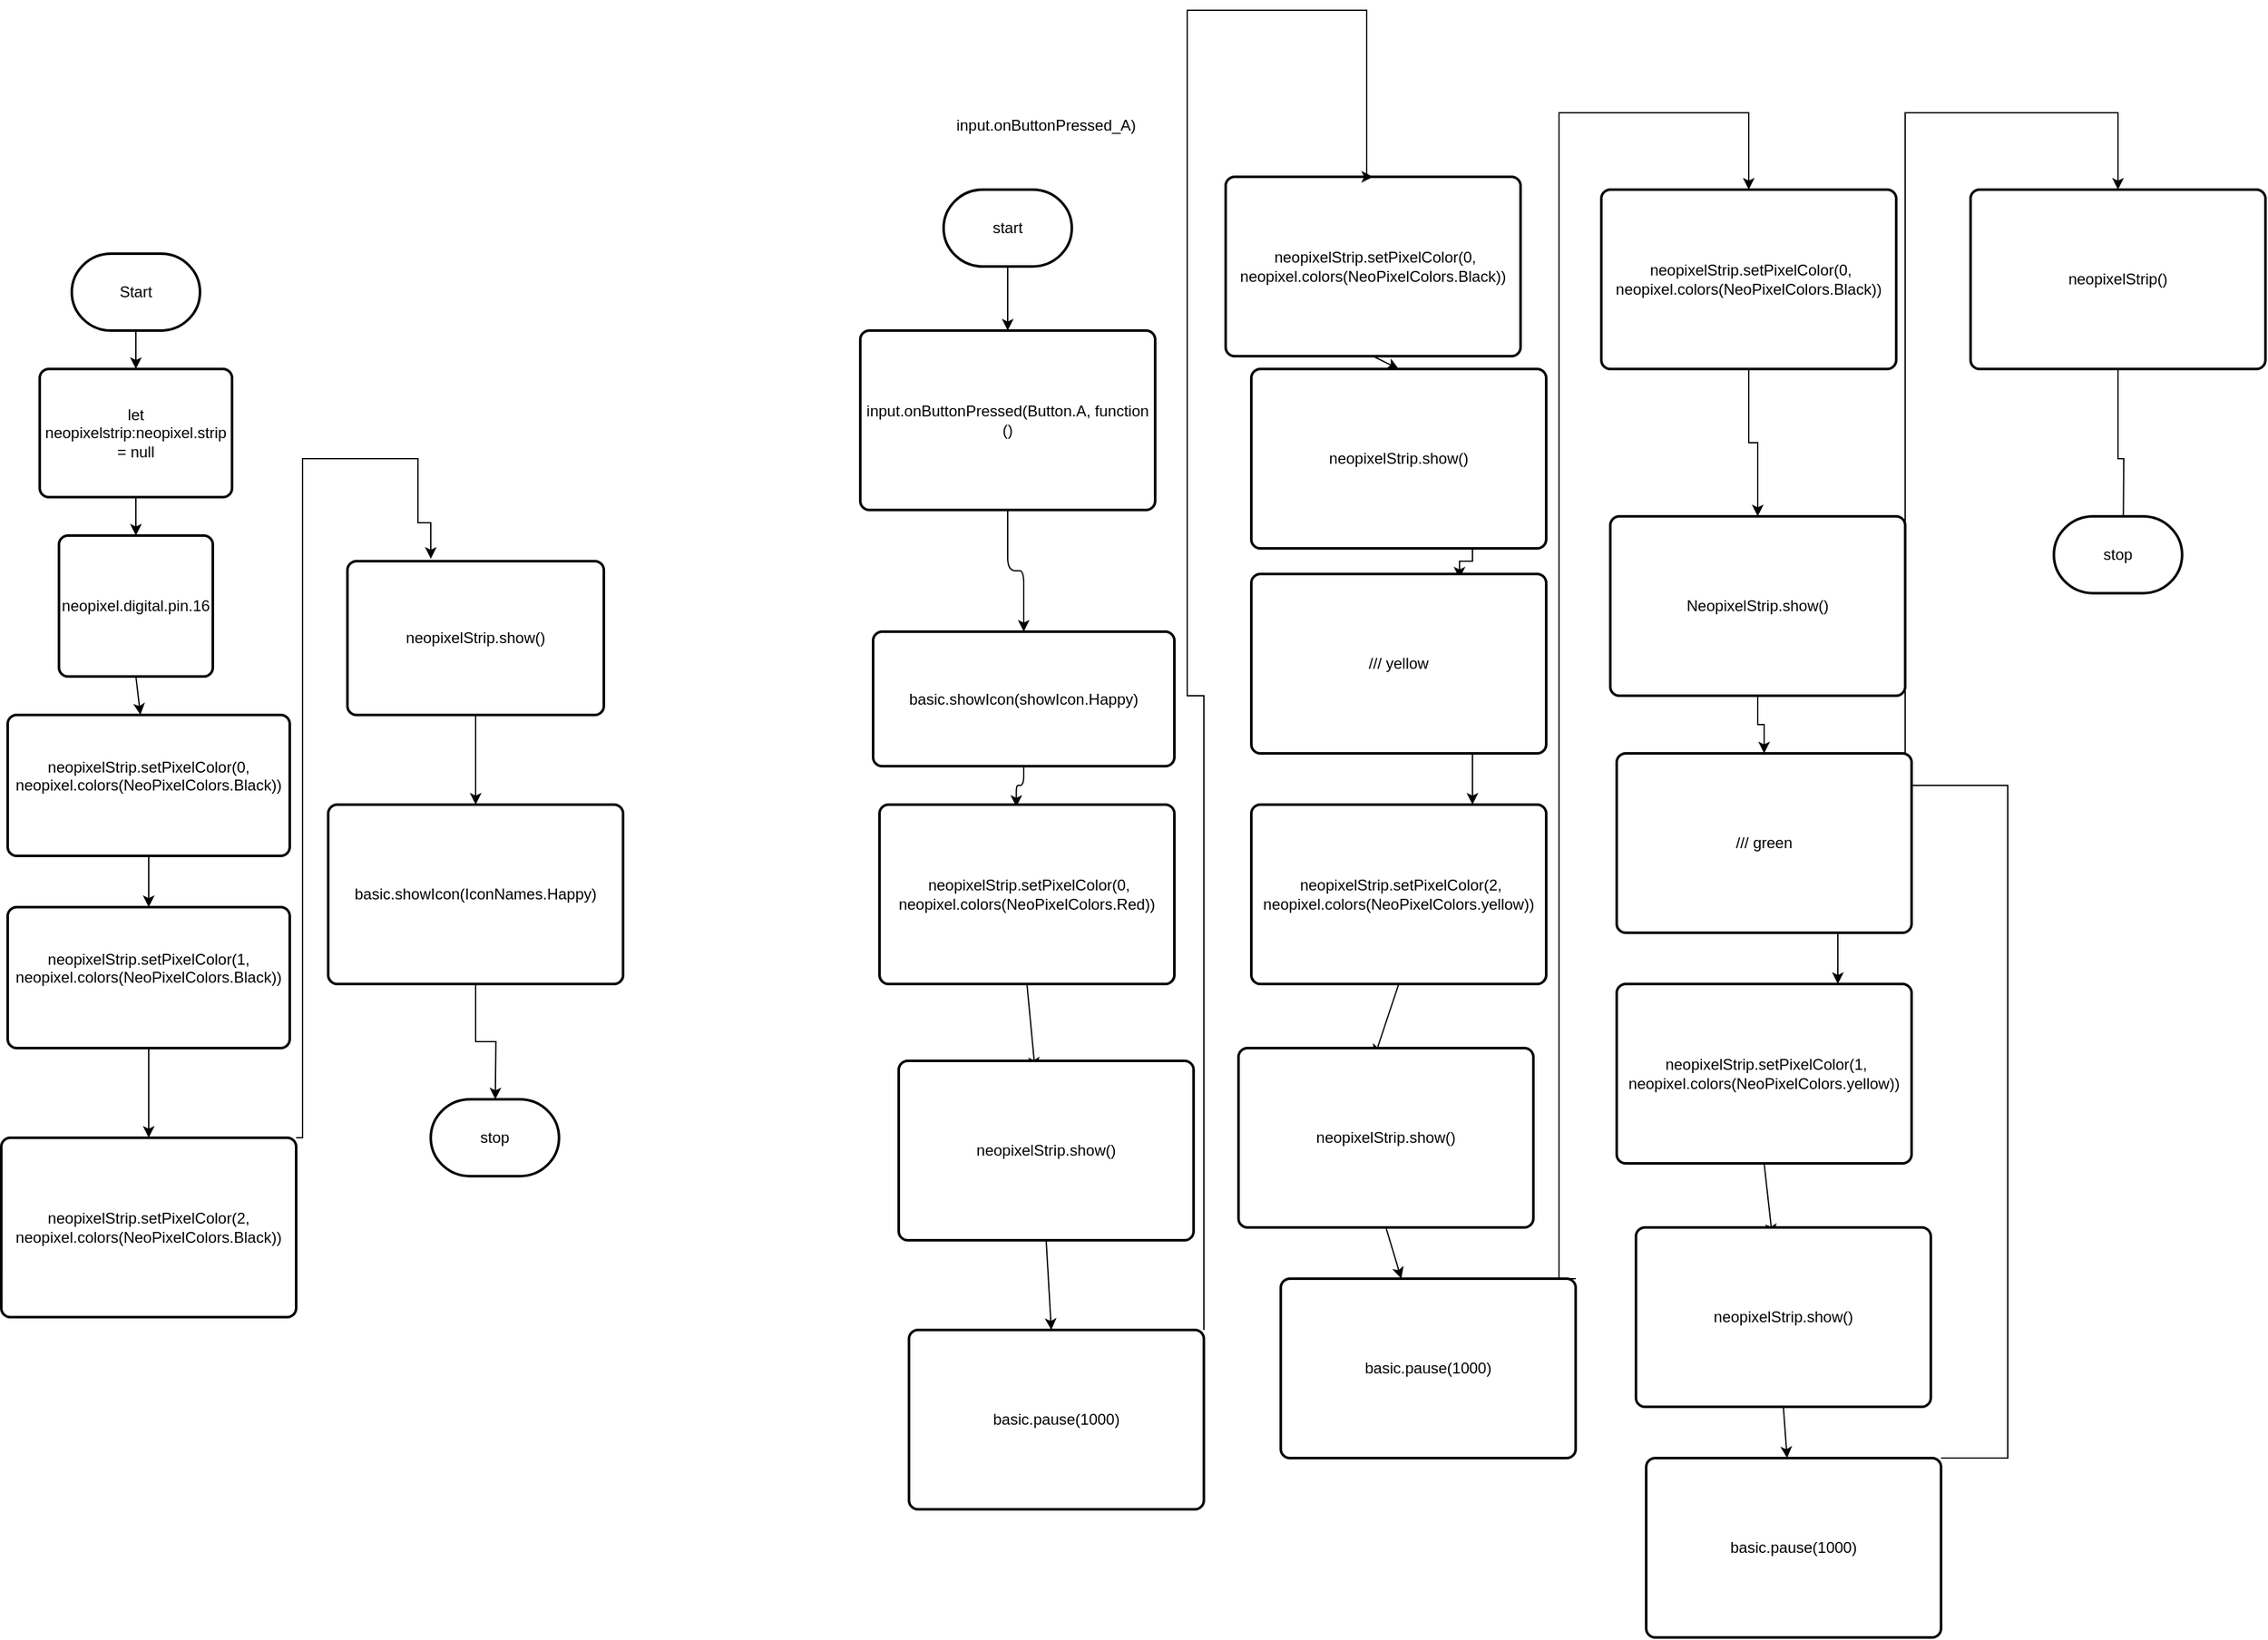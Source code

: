<mxfile>
    <diagram id="HIP3nbAZw_EuaXWnEj3U" name="Page-1">
        <mxGraphModel dx="1773" dy="2837" grid="1" gridSize="10" guides="1" tooltips="1" connect="1" arrows="1" fold="1" page="1" pageScale="1" pageWidth="850" pageHeight="1100" math="0" shadow="0">
            <root>
                <mxCell id="0"/>
                <mxCell id="1" parent="0"/>
                <mxCell id="11" style="edgeStyle=none;html=1;exitX=0.5;exitY=1;exitDx=0;exitDy=0;exitPerimeter=0;entryX=0.5;entryY=0;entryDx=0;entryDy=0;" parent="1" source="2" target="9" edge="1">
                    <mxGeometry relative="1" as="geometry"/>
                </mxCell>
                <mxCell id="2" value="Start" style="strokeWidth=2;html=1;shape=mxgraph.flowchart.terminator;whiteSpace=wrap;" parent="1" vertex="1">
                    <mxGeometry x="-780" y="-910" width="100" height="60" as="geometry"/>
                </mxCell>
                <mxCell id="8" style="edgeStyle=none;html=1;exitX=0.5;exitY=1;exitDx=0;exitDy=0;" parent="1" source="5" target="7" edge="1">
                    <mxGeometry relative="1" as="geometry"/>
                </mxCell>
                <mxCell id="5" value="neopixel.digital.pin.16&lt;br&gt;" style="rounded=1;whiteSpace=wrap;html=1;absoluteArcSize=1;arcSize=14;strokeWidth=2;" parent="1" vertex="1">
                    <mxGeometry x="-790" y="-690" width="120" height="110" as="geometry"/>
                </mxCell>
                <mxCell id="13" style="edgeStyle=none;html=1;exitX=0.5;exitY=1;exitDx=0;exitDy=0;" parent="1" source="7" target="12" edge="1">
                    <mxGeometry relative="1" as="geometry"/>
                </mxCell>
                <mxCell id="7" value="&lt;div&gt;neopixelStrip.setPixelColor(0, neopixel.colors(NeoPixelColors.Black))&lt;/div&gt;&lt;div&gt;&lt;br&gt;&lt;/div&gt;" style="rounded=1;whiteSpace=wrap;html=1;absoluteArcSize=1;arcSize=14;strokeWidth=2;" parent="1" vertex="1">
                    <mxGeometry x="-830" y="-550" width="220" height="110" as="geometry"/>
                </mxCell>
                <mxCell id="10" style="edgeStyle=none;html=1;exitX=0.5;exitY=1;exitDx=0;exitDy=0;entryX=0.5;entryY=0;entryDx=0;entryDy=0;" parent="1" source="9" target="5" edge="1">
                    <mxGeometry relative="1" as="geometry"/>
                </mxCell>
                <mxCell id="9" value="let neopixelstrip:neopixel.strip = null" style="rounded=1;whiteSpace=wrap;html=1;absoluteArcSize=1;arcSize=14;strokeWidth=2;" parent="1" vertex="1">
                    <mxGeometry x="-805" y="-820" width="150" height="100" as="geometry"/>
                </mxCell>
                <mxCell id="15" style="edgeStyle=none;html=1;exitX=0.5;exitY=1;exitDx=0;exitDy=0;entryX=0.5;entryY=0;entryDx=0;entryDy=0;" parent="1" source="12" target="14" edge="1">
                    <mxGeometry relative="1" as="geometry"/>
                </mxCell>
                <mxCell id="12" value="&lt;div&gt;neopixelStrip.setPixelColor(1, neopixel.colors(NeoPixelColors.Black))&lt;/div&gt;&lt;div&gt;&lt;br&gt;&lt;/div&gt;" style="rounded=1;whiteSpace=wrap;html=1;absoluteArcSize=1;arcSize=14;strokeWidth=2;" parent="1" vertex="1">
                    <mxGeometry x="-830" y="-400" width="220" height="110" as="geometry"/>
                </mxCell>
                <mxCell id="19" style="edgeStyle=orthogonalEdgeStyle;html=1;exitX=1;exitY=0;exitDx=0;exitDy=0;rounded=0;entryX=0.325;entryY=-0.016;entryDx=0;entryDy=0;entryPerimeter=0;" parent="1" source="14" target="33" edge="1">
                    <mxGeometry relative="1" as="geometry">
                        <Array as="points">
                            <mxPoint x="-600" y="-220"/>
                            <mxPoint x="-600" y="-750"/>
                            <mxPoint x="-510" y="-750"/>
                            <mxPoint x="-510" y="-700"/>
                            <mxPoint x="-500" y="-700"/>
                        </Array>
                        <mxPoint x="-570" y="-700" as="targetPoint"/>
                    </mxGeometry>
                </mxCell>
                <mxCell id="14" value="neopixelStrip.setPixelColor(2, neopixel.colors(NeoPixelColors.Black))" style="rounded=1;whiteSpace=wrap;html=1;absoluteArcSize=1;arcSize=14;strokeWidth=2;" parent="1" vertex="1">
                    <mxGeometry x="-835" y="-220" width="230" height="140" as="geometry"/>
                </mxCell>
                <mxCell id="74" style="edgeStyle=orthogonalEdgeStyle;rounded=0;html=1;exitX=0.5;exitY=1;exitDx=0;exitDy=0;" parent="1" source="17" edge="1">
                    <mxGeometry relative="1" as="geometry">
                        <mxPoint x="-449.667" y="-250" as="targetPoint"/>
                    </mxGeometry>
                </mxCell>
                <mxCell id="17" value="basic.showIcon(IconNames.Happy)" style="rounded=1;whiteSpace=wrap;html=1;absoluteArcSize=1;arcSize=14;strokeWidth=2;" parent="1" vertex="1">
                    <mxGeometry x="-580" y="-480" width="230" height="140" as="geometry"/>
                </mxCell>
                <mxCell id="24" style="edgeStyle=orthogonalEdgeStyle;html=1;exitX=0.5;exitY=1;exitDx=0;exitDy=0;entryX=0.5;entryY=0;entryDx=0;entryDy=0;" parent="1" source="20" target="25" edge="1">
                    <mxGeometry relative="1" as="geometry">
                        <mxPoint x="-45" y="-630" as="targetPoint"/>
                    </mxGeometry>
                </mxCell>
                <mxCell id="20" value="input.onButtonPressed(Button.A, function ()" style="rounded=1;whiteSpace=wrap;html=1;absoluteArcSize=1;arcSize=14;strokeWidth=2;" parent="1" vertex="1">
                    <mxGeometry x="-165" y="-850" width="230" height="140" as="geometry"/>
                </mxCell>
                <mxCell id="29" style="edgeStyle=orthogonalEdgeStyle;html=1;exitX=0.5;exitY=1;exitDx=0;exitDy=0;entryX=0.464;entryY=0.012;entryDx=0;entryDy=0;entryPerimeter=0;" parent="1" source="25" target="28" edge="1">
                    <mxGeometry relative="1" as="geometry"/>
                </mxCell>
                <mxCell id="25" value="basic.showIcon(showIcon.Happy)" style="rounded=1;whiteSpace=wrap;html=1;absoluteArcSize=1;arcSize=14;strokeWidth=2;" parent="1" vertex="1">
                    <mxGeometry x="-155" y="-615" width="235" height="105" as="geometry"/>
                </mxCell>
                <mxCell id="27" style="edgeStyle=orthogonalEdgeStyle;html=1;exitX=0.5;exitY=1;exitDx=0;exitDy=0;exitPerimeter=0;entryX=0.5;entryY=0;entryDx=0;entryDy=0;" parent="1" source="26" target="20" edge="1">
                    <mxGeometry relative="1" as="geometry"/>
                </mxCell>
                <mxCell id="26" value="start" style="strokeWidth=2;html=1;shape=mxgraph.flowchart.terminator;whiteSpace=wrap;" parent="1" vertex="1">
                    <mxGeometry x="-100" y="-960" width="100" height="60" as="geometry"/>
                </mxCell>
                <mxCell id="37" style="edgeStyle=none;html=1;exitX=0.5;exitY=1;exitDx=0;exitDy=0;entryX=0.462;entryY=0.045;entryDx=0;entryDy=0;entryPerimeter=0;" parent="1" source="28" target="36" edge="1">
                    <mxGeometry relative="1" as="geometry"/>
                </mxCell>
                <mxCell id="28" value="&amp;nbsp;neopixelStrip.setPixelColor(0, neopixel.colors(NeoPixelColors.Red))" style="rounded=1;whiteSpace=wrap;html=1;absoluteArcSize=1;arcSize=14;strokeWidth=2;" parent="1" vertex="1">
                    <mxGeometry x="-150" y="-480" width="230" height="140" as="geometry"/>
                </mxCell>
                <mxCell id="42" style="edgeStyle=none;html=1;exitX=0.5;exitY=1;exitDx=0;exitDy=0;entryX=0.5;entryY=0;entryDx=0;entryDy=0;" parent="1" source="30" target="41" edge="1">
                    <mxGeometry relative="1" as="geometry"/>
                </mxCell>
                <mxCell id="30" value="&amp;nbsp;neopixelStrip.setPixelColor(0, neopixel.colors(NeoPixelColors.Black))" style="rounded=1;whiteSpace=wrap;html=1;absoluteArcSize=1;arcSize=14;strokeWidth=2;" parent="1" vertex="1">
                    <mxGeometry x="120" y="-970" width="230" height="140" as="geometry"/>
                </mxCell>
                <mxCell id="32" value="input.onButtonPressed_A)" style="text;strokeColor=none;align=center;fillColor=none;html=1;verticalAlign=middle;whiteSpace=wrap;rounded=0;" parent="1" vertex="1">
                    <mxGeometry x="-80" y="-1020" width="120" height="20" as="geometry"/>
                </mxCell>
                <mxCell id="76" style="edgeStyle=none;html=1;exitX=0.5;exitY=1;exitDx=0;exitDy=0;" edge="1" parent="1" source="33" target="17">
                    <mxGeometry relative="1" as="geometry"/>
                </mxCell>
                <mxCell id="33" value="neopixelStrip.show()" style="rounded=1;whiteSpace=wrap;html=1;absoluteArcSize=1;arcSize=14;strokeWidth=2;" parent="1" vertex="1">
                    <mxGeometry x="-565" y="-670" width="200" height="120" as="geometry"/>
                </mxCell>
                <mxCell id="40" style="edgeStyle=none;html=1;exitX=0.5;exitY=1;exitDx=0;exitDy=0;" parent="1" source="36" target="38" edge="1">
                    <mxGeometry relative="1" as="geometry"/>
                </mxCell>
                <mxCell id="36" value="neopixelStrip.show()" style="rounded=1;whiteSpace=wrap;html=1;absoluteArcSize=1;arcSize=14;strokeWidth=2;" parent="1" vertex="1">
                    <mxGeometry x="-135" y="-280" width="230" height="140" as="geometry"/>
                </mxCell>
                <mxCell id="44" style="edgeStyle=orthogonalEdgeStyle;html=1;exitX=1;exitY=0;exitDx=0;exitDy=0;rounded=0;entryX=0.5;entryY=0;entryDx=0;entryDy=0;" parent="1" source="38" target="30" edge="1">
                    <mxGeometry relative="1" as="geometry">
                        <mxPoint x="230" y="-1070" as="targetPoint"/>
                        <Array as="points">
                            <mxPoint x="103" y="-565"/>
                            <mxPoint x="90" y="-565"/>
                            <mxPoint x="90" y="-1100"/>
                            <mxPoint x="230" y="-1100"/>
                            <mxPoint x="230" y="-970"/>
                        </Array>
                    </mxGeometry>
                </mxCell>
                <mxCell id="38" value="basic.pause(1000)" style="rounded=1;whiteSpace=wrap;html=1;absoluteArcSize=1;arcSize=14;strokeWidth=2;" parent="1" vertex="1">
                    <mxGeometry x="-127" y="-70" width="230" height="140" as="geometry"/>
                </mxCell>
                <mxCell id="52" style="edgeStyle=orthogonalEdgeStyle;rounded=0;html=1;exitX=0.75;exitY=1;exitDx=0;exitDy=0;entryX=0.706;entryY=0.025;entryDx=0;entryDy=0;entryPerimeter=0;" parent="1" source="41" target="51" edge="1">
                    <mxGeometry relative="1" as="geometry"/>
                </mxCell>
                <mxCell id="41" value="neopixelStrip.show()" style="rounded=1;whiteSpace=wrap;html=1;absoluteArcSize=1;arcSize=14;strokeWidth=2;" parent="1" vertex="1">
                    <mxGeometry x="140" y="-820" width="230" height="140" as="geometry"/>
                </mxCell>
                <mxCell id="45" style="edgeStyle=none;html=1;exitX=0.5;exitY=1;exitDx=0;exitDy=0;entryX=0.462;entryY=0.045;entryDx=0;entryDy=0;entryPerimeter=0;" parent="1" source="46" target="48" edge="1">
                    <mxGeometry relative="1" as="geometry"/>
                </mxCell>
                <mxCell id="46" value="&amp;nbsp;neopixelStrip.setPixelColor(2, neopixel.colors(NeoPixelColors.yellow))" style="rounded=1;whiteSpace=wrap;html=1;absoluteArcSize=1;arcSize=14;strokeWidth=2;" parent="1" vertex="1">
                    <mxGeometry x="140" y="-480" width="230" height="140" as="geometry"/>
                </mxCell>
                <mxCell id="47" style="edgeStyle=none;html=1;exitX=0.5;exitY=1;exitDx=0;exitDy=0;" parent="1" source="48" target="49" edge="1">
                    <mxGeometry relative="1" as="geometry"/>
                </mxCell>
                <mxCell id="48" value="neopixelStrip.show()" style="rounded=1;whiteSpace=wrap;html=1;absoluteArcSize=1;arcSize=14;strokeWidth=2;" parent="1" vertex="1">
                    <mxGeometry x="130" y="-290" width="230" height="140" as="geometry"/>
                </mxCell>
                <mxCell id="56" style="edgeStyle=orthogonalEdgeStyle;rounded=0;html=1;entryX=0.5;entryY=0;entryDx=0;entryDy=0;" parent="1" target="54" edge="1">
                    <mxGeometry relative="1" as="geometry">
                        <mxPoint x="393" y="-110" as="sourcePoint"/>
                        <mxPoint x="403" y="-1020" as="targetPoint"/>
                        <Array as="points">
                            <mxPoint x="380" y="-110"/>
                            <mxPoint x="380" y="-1020"/>
                            <mxPoint x="528" y="-1020"/>
                        </Array>
                    </mxGeometry>
                </mxCell>
                <mxCell id="49" value="basic.pause(1000)" style="rounded=1;whiteSpace=wrap;html=1;absoluteArcSize=1;arcSize=14;strokeWidth=2;" parent="1" vertex="1">
                    <mxGeometry x="163" y="-110" width="230" height="140" as="geometry"/>
                </mxCell>
                <mxCell id="53" style="edgeStyle=orthogonalEdgeStyle;rounded=0;html=1;exitX=0.75;exitY=1;exitDx=0;exitDy=0;entryX=0.75;entryY=0;entryDx=0;entryDy=0;" parent="1" source="51" target="46" edge="1">
                    <mxGeometry relative="1" as="geometry"/>
                </mxCell>
                <mxCell id="51" value="/// yellow" style="rounded=1;whiteSpace=wrap;html=1;absoluteArcSize=1;arcSize=14;strokeWidth=2;" parent="1" vertex="1">
                    <mxGeometry x="140" y="-660" width="230" height="140" as="geometry"/>
                </mxCell>
                <mxCell id="59" style="edgeStyle=orthogonalEdgeStyle;rounded=0;html=1;exitX=0.5;exitY=1;exitDx=0;exitDy=0;" parent="1" source="54" target="58" edge="1">
                    <mxGeometry relative="1" as="geometry"/>
                </mxCell>
                <mxCell id="54" value="&amp;nbsp;neopixelStrip.setPixelColor(0, neopixel.colors(NeoPixelColors.Black))" style="rounded=1;whiteSpace=wrap;html=1;absoluteArcSize=1;arcSize=14;strokeWidth=2;" parent="1" vertex="1">
                    <mxGeometry x="413" y="-960" width="230" height="140" as="geometry"/>
                </mxCell>
                <mxCell id="67" style="edgeStyle=orthogonalEdgeStyle;rounded=0;html=1;exitX=0.5;exitY=1;exitDx=0;exitDy=0;entryX=0.5;entryY=0;entryDx=0;entryDy=0;" parent="1" source="58" target="66" edge="1">
                    <mxGeometry relative="1" as="geometry"/>
                </mxCell>
                <mxCell id="58" value="NeopixelStrip.show()" style="rounded=1;whiteSpace=wrap;html=1;absoluteArcSize=1;arcSize=14;strokeWidth=2;" parent="1" vertex="1">
                    <mxGeometry x="420" y="-705" width="230" height="140" as="geometry"/>
                </mxCell>
                <mxCell id="60" style="edgeStyle=none;html=1;exitX=0.5;exitY=1;exitDx=0;exitDy=0;entryX=0.462;entryY=0.045;entryDx=0;entryDy=0;entryPerimeter=0;" parent="1" source="61" target="63" edge="1">
                    <mxGeometry relative="1" as="geometry"/>
                </mxCell>
                <mxCell id="61" value="&amp;nbsp;neopixelStrip.setPixelColor(1, neopixel.colors(NeoPixelColors.yellow))" style="rounded=1;whiteSpace=wrap;html=1;absoluteArcSize=1;arcSize=14;strokeWidth=2;" parent="1" vertex="1">
                    <mxGeometry x="425" y="-340" width="230" height="140" as="geometry"/>
                </mxCell>
                <mxCell id="62" style="edgeStyle=none;html=1;exitX=0.5;exitY=1;exitDx=0;exitDy=0;" parent="1" source="63" target="64" edge="1">
                    <mxGeometry relative="1" as="geometry"/>
                </mxCell>
                <mxCell id="63" value="neopixelStrip.show()" style="rounded=1;whiteSpace=wrap;html=1;absoluteArcSize=1;arcSize=14;strokeWidth=2;" parent="1" vertex="1">
                    <mxGeometry x="440" y="-150" width="230" height="140" as="geometry"/>
                </mxCell>
                <mxCell id="69" style="edgeStyle=orthogonalEdgeStyle;rounded=0;html=1;exitX=1;exitY=0;exitDx=0;exitDy=0;entryX=0.5;entryY=0;entryDx=0;entryDy=0;" parent="1" source="64" target="68" edge="1">
                    <mxGeometry relative="1" as="geometry">
                        <mxPoint x="678" y="-1020" as="targetPoint"/>
                        <Array as="points">
                            <mxPoint x="730" y="30"/>
                            <mxPoint x="730" y="-495"/>
                            <mxPoint x="650" y="-495"/>
                            <mxPoint x="650" y="-1020"/>
                            <mxPoint x="816" y="-1020"/>
                        </Array>
                    </mxGeometry>
                </mxCell>
                <mxCell id="64" value="basic.pause(1000)" style="rounded=1;whiteSpace=wrap;html=1;absoluteArcSize=1;arcSize=14;strokeWidth=2;" parent="1" vertex="1">
                    <mxGeometry x="448" y="30" width="230" height="140" as="geometry"/>
                </mxCell>
                <mxCell id="65" style="edgeStyle=orthogonalEdgeStyle;rounded=0;html=1;exitX=0.75;exitY=1;exitDx=0;exitDy=0;entryX=0.75;entryY=0;entryDx=0;entryDy=0;" parent="1" source="66" target="61" edge="1">
                    <mxGeometry relative="1" as="geometry"/>
                </mxCell>
                <mxCell id="66" value="/// green" style="rounded=1;whiteSpace=wrap;html=1;absoluteArcSize=1;arcSize=14;strokeWidth=2;" parent="1" vertex="1">
                    <mxGeometry x="425" y="-520" width="230" height="140" as="geometry"/>
                </mxCell>
                <mxCell id="70" style="edgeStyle=orthogonalEdgeStyle;rounded=0;html=1;exitX=0.5;exitY=1;exitDx=0;exitDy=0;" parent="1" source="68" edge="1">
                    <mxGeometry relative="1" as="geometry">
                        <mxPoint x="820" y="-680" as="targetPoint"/>
                    </mxGeometry>
                </mxCell>
                <mxCell id="68" value="neopixelStrip()" style="rounded=1;whiteSpace=wrap;html=1;absoluteArcSize=1;arcSize=14;strokeWidth=2;" parent="1" vertex="1">
                    <mxGeometry x="701" y="-960" width="230" height="140" as="geometry"/>
                </mxCell>
                <mxCell id="71" value="stop" style="strokeWidth=2;html=1;shape=mxgraph.flowchart.terminator;whiteSpace=wrap;" parent="1" vertex="1">
                    <mxGeometry x="766" y="-705" width="100" height="60" as="geometry"/>
                </mxCell>
                <mxCell id="75" value="stop" style="strokeWidth=2;html=1;shape=mxgraph.flowchart.terminator;whiteSpace=wrap;" parent="1" vertex="1">
                    <mxGeometry x="-500" y="-250" width="100" height="60" as="geometry"/>
                </mxCell>
            </root>
        </mxGraphModel>
    </diagram>
</mxfile>